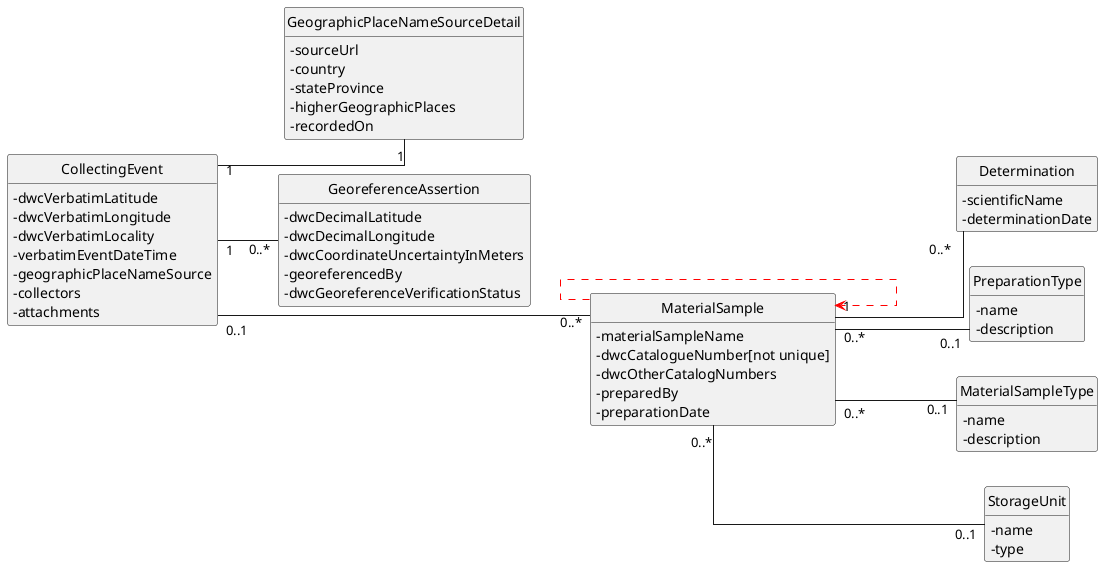 @startuml
left to right direction

skinparam classAttributeIconSize 0

hide circle
hide methods

class "CollectingEvent" as ce {
-dwcVerbatimLatitude
-dwcVerbatimLongitude
-dwcVerbatimLocality
-verbatimEventDateTime
-geographicPlaceNameSource
-collectors
-attachments
}

class "GeographicPlaceNameSourceDetail" as placedetail {
-sourceUrl
-country
-stateProvince
-higherGeographicPlaces
-recordedOn
}

class "GeoreferenceAssertion" as georef {
-dwcDecimalLatitude
-dwcDecimalLongitude
-dwcCoordinateUncertaintyInMeters
-georeferencedBy
-dwcGeoreferenceVerificationStatus
}

class "MaterialSample" as ms {
-materialSampleName
-dwcCatalogueNumber[not unique]
-dwcOtherCatalogNumbers
-preparedBy
-preparationDate
}

skinparam linetype spline

class "Determination" as determination{
-scientificName
-determinationDate
}

class "PreparationType" as preparation{
-name
-description
}

class "MaterialSampleType" as materialsampletype{
-name
-description
}

class "StorageUnit" as storageunit{
-name
-type
}

ce "1 " -- "0..*" georef
ce "1 " -- "1" placedetail
ce "0..1 " --- "0..*" ms

skinparam linetype ortho
ms "1 " --- "0..*" determination
ms "0..*" --- "0..1" preparation
ms "0..*" --- "0..1" materialsampletype
ms "0..*" --- "0..1" storageunit
ms -[#red,dashed]-> ms

@enduml
